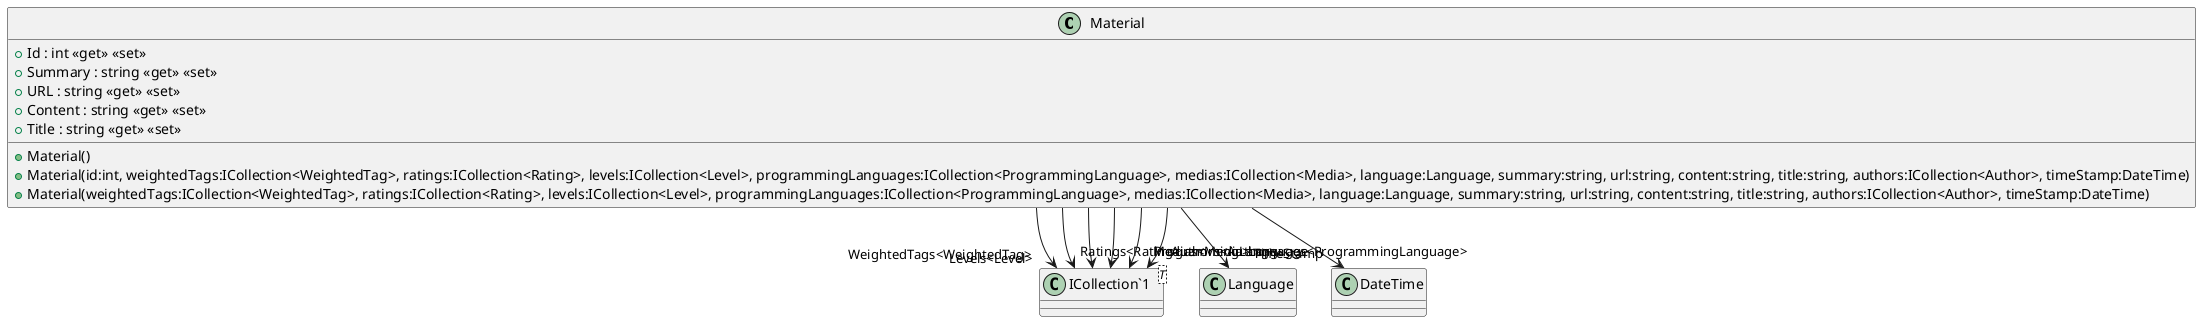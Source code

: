 @startuml
class Material {
    + Material()
    + Material(id:int, weightedTags:ICollection<WeightedTag>, ratings:ICollection<Rating>, levels:ICollection<Level>, programmingLanguages:ICollection<ProgrammingLanguage>, medias:ICollection<Media>, language:Language, summary:string, url:string, content:string, title:string, authors:ICollection<Author>, timeStamp:DateTime)
    + Material(weightedTags:ICollection<WeightedTag>, ratings:ICollection<Rating>, levels:ICollection<Level>, programmingLanguages:ICollection<ProgrammingLanguage>, medias:ICollection<Media>, language:Language, summary:string, url:string, content:string, title:string, authors:ICollection<Author>, timeStamp:DateTime)
    + Id : int <<get>> <<set>>
    + Summary : string <<get>> <<set>>
    + URL : string <<get>> <<set>>
    + Content : string <<get>> <<set>>
    + Title : string <<get>> <<set>>
}
class "ICollection`1"<T> {
}
Material --> "WeightedTags<WeightedTag>" "ICollection`1"
Material --> "Ratings<Rating>" "ICollection`1"
Material --> "Levels<Level>" "ICollection`1"
Material --> "ProgrammingLanguages<ProgrammingLanguage>" "ICollection`1"
Material --> "Medias<Media>" "ICollection`1"
Material --> "Language" Language
Material --> "Authors<Author>" "ICollection`1"
Material --> "TimeStamp" DateTime
@enduml
